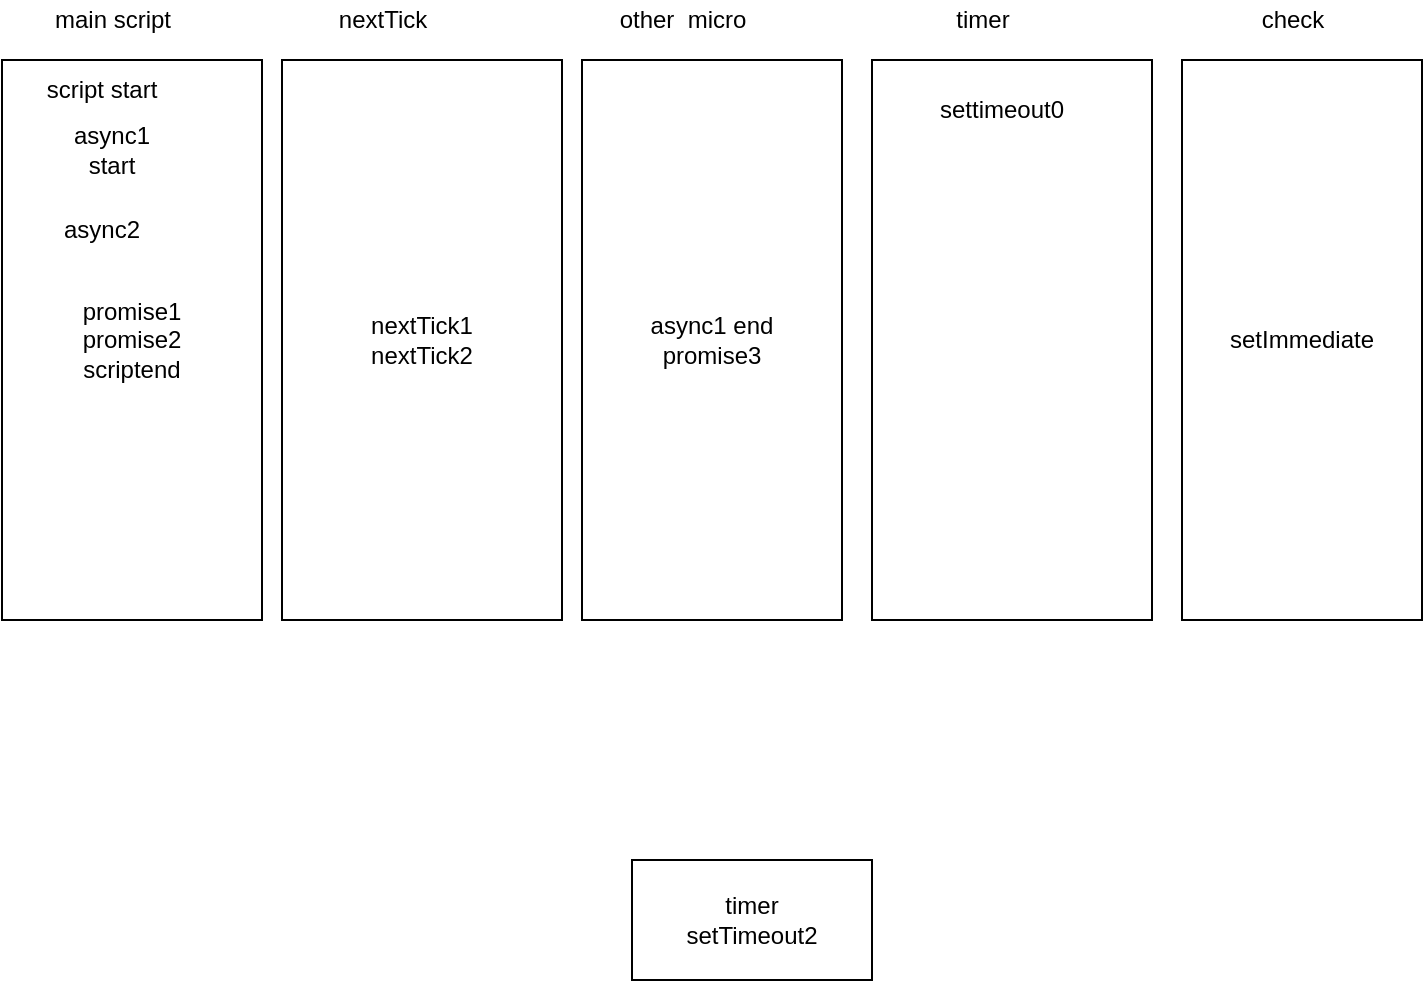 <mxfile>
    <diagram id="y7vPse-ADtFZhk30pmqM" name="第 1 页">
        <mxGraphModel dx="1220" dy="625" grid="1" gridSize="10" guides="1" tooltips="1" connect="1" arrows="1" fold="1" page="1" pageScale="1" pageWidth="1169" pageHeight="1654" math="0" shadow="0">
            <root>
                <mxCell id="0"/>
                <mxCell id="1" parent="0"/>
                <mxCell id="2" value="promise1&lt;br&gt;promise2&lt;br&gt;scriptend" style="rounded=0;whiteSpace=wrap;html=1;" vertex="1" parent="1">
                    <mxGeometry x="10" y="120" width="130" height="280" as="geometry"/>
                </mxCell>
                <mxCell id="3" value="nextTick1&lt;br&gt;nextTick2" style="rounded=0;whiteSpace=wrap;html=1;" vertex="1" parent="1">
                    <mxGeometry x="150" y="120" width="140" height="280" as="geometry"/>
                </mxCell>
                <mxCell id="4" value="async1 end&lt;br&gt;promise3" style="rounded=0;whiteSpace=wrap;html=1;" vertex="1" parent="1">
                    <mxGeometry x="300" y="120" width="130" height="280" as="geometry"/>
                </mxCell>
                <mxCell id="5" value="" style="rounded=0;whiteSpace=wrap;html=1;" vertex="1" parent="1">
                    <mxGeometry x="445" y="120" width="140" height="280" as="geometry"/>
                </mxCell>
                <mxCell id="6" value="setImmediate" style="rounded=0;whiteSpace=wrap;html=1;" vertex="1" parent="1">
                    <mxGeometry x="600" y="120" width="120" height="280" as="geometry"/>
                </mxCell>
                <mxCell id="8" value="main script&lt;br&gt;" style="text;html=1;align=center;verticalAlign=middle;resizable=0;points=[];autosize=1;strokeColor=none;fillColor=none;" vertex="1" parent="1">
                    <mxGeometry x="30" y="90" width="70" height="20" as="geometry"/>
                </mxCell>
                <mxCell id="9" value="nextTick" style="text;html=1;align=center;verticalAlign=middle;resizable=0;points=[];autosize=1;strokeColor=none;fillColor=none;" vertex="1" parent="1">
                    <mxGeometry x="170" y="90" width="60" height="20" as="geometry"/>
                </mxCell>
                <mxCell id="10" value="other&amp;nbsp; micro" style="text;html=1;align=center;verticalAlign=middle;resizable=0;points=[];autosize=1;strokeColor=none;fillColor=none;" vertex="1" parent="1">
                    <mxGeometry x="310" y="90" width="80" height="20" as="geometry"/>
                </mxCell>
                <mxCell id="11" value="timer" style="text;html=1;align=center;verticalAlign=middle;resizable=0;points=[];autosize=1;strokeColor=none;fillColor=none;" vertex="1" parent="1">
                    <mxGeometry x="480" y="90" width="40" height="20" as="geometry"/>
                </mxCell>
                <mxCell id="12" value="check" style="text;html=1;align=center;verticalAlign=middle;resizable=0;points=[];autosize=1;strokeColor=none;fillColor=none;" vertex="1" parent="1">
                    <mxGeometry x="630" y="90" width="50" height="20" as="geometry"/>
                </mxCell>
                <mxCell id="13" value="script start" style="text;html=1;strokeColor=none;fillColor=none;align=center;verticalAlign=middle;whiteSpace=wrap;rounded=0;" vertex="1" parent="1">
                    <mxGeometry x="30" y="120" width="60" height="30" as="geometry"/>
                </mxCell>
                <mxCell id="14" value="settimeout0" style="text;html=1;strokeColor=none;fillColor=none;align=center;verticalAlign=middle;whiteSpace=wrap;rounded=0;" vertex="1" parent="1">
                    <mxGeometry x="480" y="130" width="60" height="30" as="geometry"/>
                </mxCell>
                <mxCell id="15" value="timer&lt;br&gt;setTimeout2" style="rounded=0;whiteSpace=wrap;html=1;" vertex="1" parent="1">
                    <mxGeometry x="325" y="520" width="120" height="60" as="geometry"/>
                </mxCell>
                <mxCell id="16" value="async1 start" style="text;html=1;strokeColor=none;fillColor=none;align=center;verticalAlign=middle;whiteSpace=wrap;rounded=0;" vertex="1" parent="1">
                    <mxGeometry x="35" y="150" width="60" height="30" as="geometry"/>
                </mxCell>
                <mxCell id="17" value="async2" style="text;html=1;strokeColor=none;fillColor=none;align=center;verticalAlign=middle;whiteSpace=wrap;rounded=0;" vertex="1" parent="1">
                    <mxGeometry x="30" y="190" width="60" height="30" as="geometry"/>
                </mxCell>
            </root>
        </mxGraphModel>
    </diagram>
</mxfile>